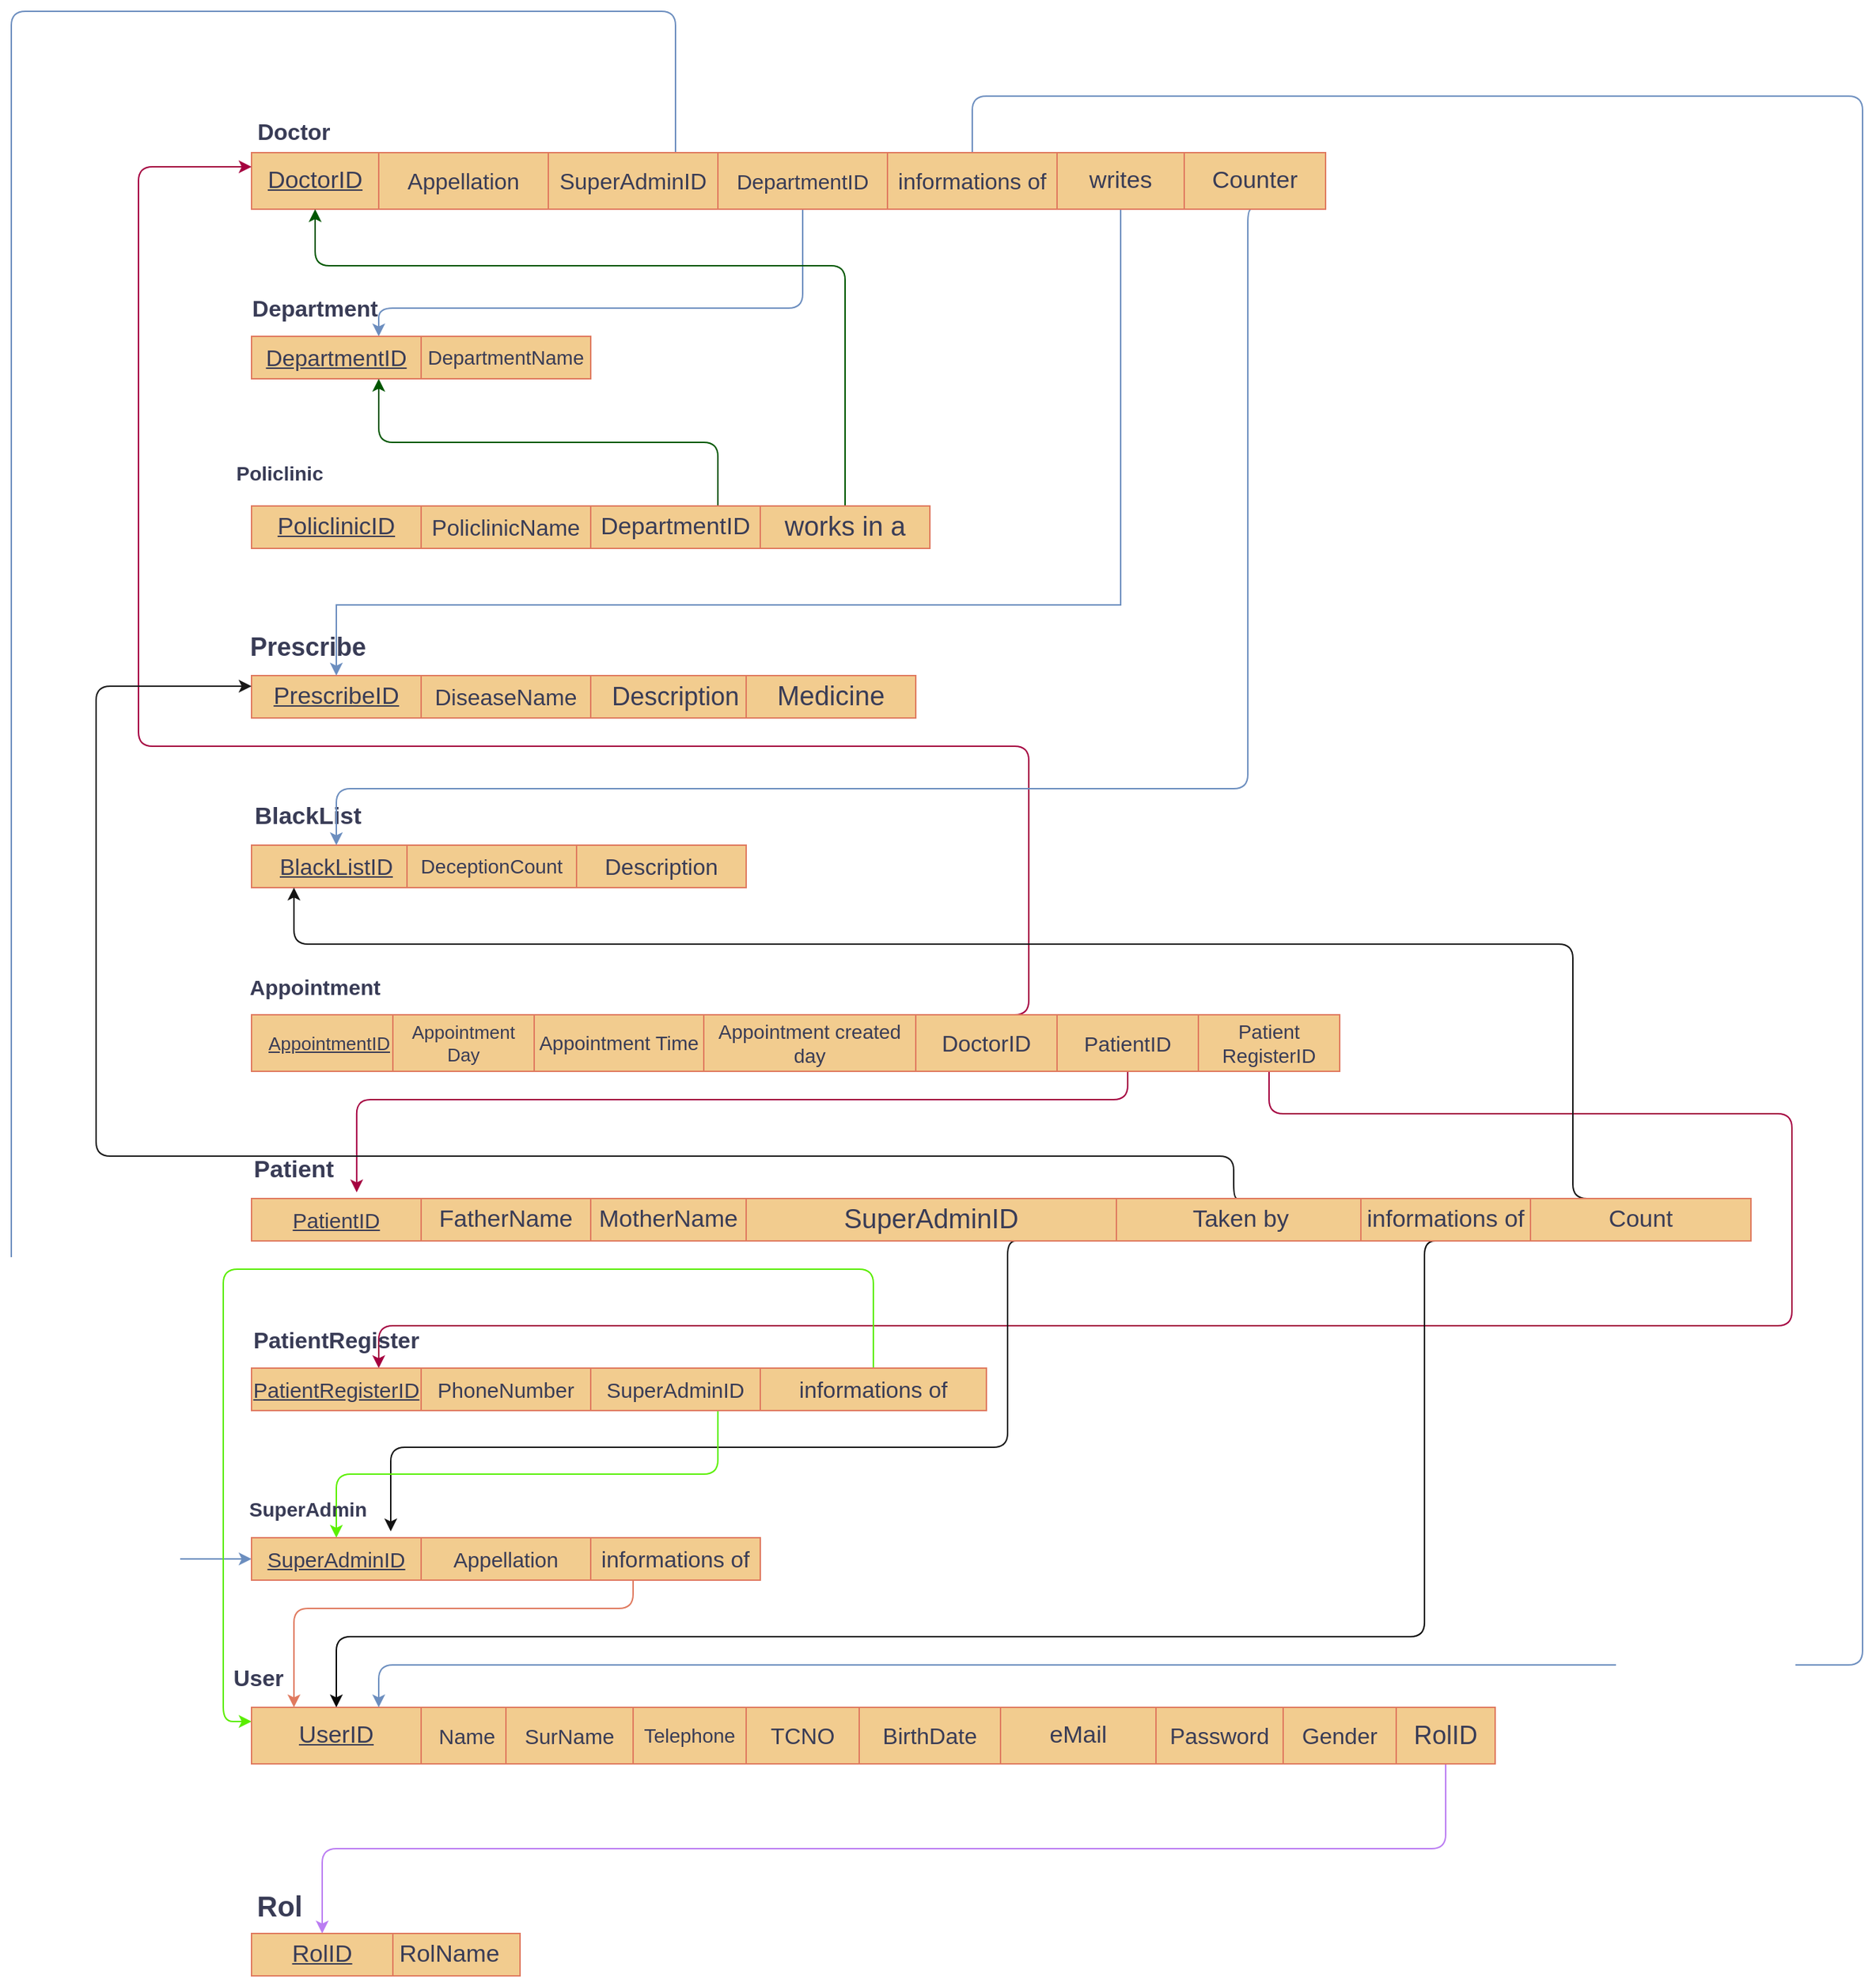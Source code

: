 <mxfile version="14.6.11" type="device"><diagram id="-5_q4FQ5gd9ei5ztPU-d" name="Page-1"><mxGraphModel dx="1480" dy="1752" grid="0" gridSize="10" guides="1" tooltips="1" connect="1" arrows="1" fold="1" page="1" pageScale="1" pageWidth="827" pageHeight="1169" background="#FFFFFF" math="0" shadow="0"><root><mxCell id="0"/><mxCell id="1" parent="0"/><mxCell id="5EdQJJVvmE-jInzv_xbS-1" value="&lt;font style=&quot;font-size: 17px;&quot;&gt;DoctorID&lt;/font&gt;" style="rounded=0;whiteSpace=wrap;html=1;strokeWidth=1;gradientDirection=east;fontSize=17;fontStyle=4;fillColor=#F2CC8F;strokeColor=#E07A5F;fontColor=#393C56;" parent="1" vertex="1"><mxGeometry x="120" y="80" width="90" height="40" as="geometry"/></mxCell><mxCell id="5EdQJJVvmE-jInzv_xbS-209" style="edgeStyle=orthogonalEdgeStyle;rounded=1;sketch=0;orthogonalLoop=1;jettySize=auto;html=1;exitX=0.5;exitY=1;exitDx=0;exitDy=0;entryX=0.75;entryY=0;entryDx=0;entryDy=0;fontSize=16;fontColor=#393C56;strokeColor=#6c8ebf;fillColor=#dae8fc;labelBackgroundColor=#F4F1DE;" parent="1" source="5EdQJJVvmE-jInzv_xbS-4" target="5EdQJJVvmE-jInzv_xbS-13" edge="1"><mxGeometry relative="1" as="geometry"><Array as="points"><mxPoint x="510" y="190"/><mxPoint x="210" y="190"/></Array></mxGeometry></mxCell><mxCell id="5EdQJJVvmE-jInzv_xbS-4" value="DepartmentID" style="rounded=0;whiteSpace=wrap;html=1;strokeWidth=1;fontSize=15;fillColor=#F2CC8F;strokeColor=#E07A5F;fontColor=#393C56;" parent="1" vertex="1"><mxGeometry x="450" y="80" width="120" height="40" as="geometry"/></mxCell><mxCell id="5EdQJJVvmE-jInzv_xbS-212" style="edgeStyle=orthogonalEdgeStyle;rounded=1;sketch=0;orthogonalLoop=1;jettySize=auto;html=1;exitX=0.75;exitY=0;exitDx=0;exitDy=0;entryX=0;entryY=0.5;entryDx=0;entryDy=0;fontSize=16;fontColor=#393C56;strokeColor=#6c8ebf;fillColor=#dae8fc;labelBackgroundColor=#F4F1DE;" parent="1" source="5EdQJJVvmE-jInzv_xbS-5" target="5EdQJJVvmE-jInzv_xbS-83" edge="1"><mxGeometry relative="1" as="geometry"><Array as="points"><mxPoint x="420" y="-20"/><mxPoint x="-50" y="-20"/><mxPoint x="-50" y="1075"/></Array></mxGeometry></mxCell><mxCell id="5EdQJJVvmE-jInzv_xbS-5" value="SuperAdminID" style="rounded=0;whiteSpace=wrap;html=1;strokeWidth=1;fontSize=16;fillColor=#F2CC8F;strokeColor=#E07A5F;fontColor=#393C56;" parent="1" vertex="1"><mxGeometry x="330" y="80" width="120" height="40" as="geometry"/></mxCell><mxCell id="5EdQJJVvmE-jInzv_xbS-12" value="Appellation" style="rounded=0;whiteSpace=wrap;html=1;strokeWidth=1;fontSize=16;fillColor=#F2CC8F;strokeColor=#E07A5F;fontColor=#393C56;" parent="1" vertex="1"><mxGeometry x="210" y="80" width="120" height="40" as="geometry"/></mxCell><mxCell id="5EdQJJVvmE-jInzv_xbS-13" value="DepartmentID" style="rounded=0;whiteSpace=wrap;html=1;strokeWidth=1;fontSize=16;fontStyle=4;fillColor=#F2CC8F;strokeColor=#E07A5F;fontColor=#393C56;" parent="1" vertex="1"><mxGeometry x="120" y="210" width="120" height="30" as="geometry"/></mxCell><mxCell id="5EdQJJVvmE-jInzv_xbS-14" value="DepartmentName" style="rounded=0;whiteSpace=wrap;html=1;strokeWidth=1;fontSize=14;fillColor=#F2CC8F;strokeColor=#E07A5F;fontColor=#393C56;" parent="1" vertex="1"><mxGeometry x="240" y="210" width="120" height="30" as="geometry"/></mxCell><mxCell id="5EdQJJVvmE-jInzv_xbS-15" value="&lt;b&gt;Department&lt;/b&gt;" style="text;html=1;strokeColor=none;fillColor=none;align=center;verticalAlign=middle;whiteSpace=wrap;rounded=0;fontSize=16;fontColor=#393C56;" parent="1" vertex="1"><mxGeometry x="145" y="180" width="40" height="20" as="geometry"/></mxCell><mxCell id="5EdQJJVvmE-jInzv_xbS-17" value="PoliclinicID" style="rounded=0;whiteSpace=wrap;html=1;strokeWidth=1;fontSize=17;fontStyle=4;fillColor=#F2CC8F;strokeColor=#E07A5F;fontColor=#393C56;" parent="1" vertex="1"><mxGeometry x="120" y="330" width="120" height="30" as="geometry"/></mxCell><mxCell id="5EdQJJVvmE-jInzv_xbS-19" value="PoliclinicName" style="rounded=0;whiteSpace=wrap;html=1;strokeWidth=1;fontSize=16;fillColor=#F2CC8F;strokeColor=#E07A5F;fontColor=#393C56;" parent="1" vertex="1"><mxGeometry x="240" y="330" width="120" height="30" as="geometry"/></mxCell><mxCell id="5EdQJJVvmE-jInzv_xbS-28" style="edgeStyle=orthogonalEdgeStyle;rounded=1;sketch=0;orthogonalLoop=1;jettySize=auto;html=1;exitX=0.75;exitY=0;exitDx=0;exitDy=0;entryX=0.75;entryY=1;entryDx=0;entryDy=0;fillColor=#008a00;strokeColor=#005700;fontColor=#393C56;labelBackgroundColor=#F4F1DE;" parent="1" source="5EdQJJVvmE-jInzv_xbS-20" target="5EdQJJVvmE-jInzv_xbS-13" edge="1"><mxGeometry relative="1" as="geometry"/></mxCell><mxCell id="5EdQJJVvmE-jInzv_xbS-20" value="DepartmentID" style="rounded=0;whiteSpace=wrap;html=1;strokeWidth=1;fontSize=17;fillColor=#F2CC8F;strokeColor=#E07A5F;fontColor=#393C56;" parent="1" vertex="1"><mxGeometry x="360" y="330" width="120" height="30" as="geometry"/></mxCell><mxCell id="5EdQJJVvmE-jInzv_xbS-124" style="edgeStyle=orthogonalEdgeStyle;rounded=1;sketch=0;orthogonalLoop=1;jettySize=auto;html=1;exitX=0.5;exitY=0;exitDx=0;exitDy=0;entryX=0.5;entryY=1;entryDx=0;entryDy=0;fontSize=16;fontColor=#393C56;strokeColor=#005700;fillColor=#008a00;labelBackgroundColor=#F4F1DE;" parent="1" source="5EdQJJVvmE-jInzv_xbS-39" target="5EdQJJVvmE-jInzv_xbS-1" edge="1"><mxGeometry relative="1" as="geometry"><Array as="points"><mxPoint x="540" y="160"/><mxPoint x="165" y="160"/></Array></mxGeometry></mxCell><mxCell id="5EdQJJVvmE-jInzv_xbS-39" value="works in a" style="rounded=0;whiteSpace=wrap;html=1;strokeWidth=1;fillColor=#F2CC8F;strokeColor=#E07A5F;fontColor=#393C56;fontSize=19;" parent="1" vertex="1"><mxGeometry x="480" y="330" width="120" height="30" as="geometry"/></mxCell><mxCell id="5EdQJJVvmE-jInzv_xbS-42" value="PrescribeID" style="rounded=0;whiteSpace=wrap;html=1;strokeWidth=1;fillColor=#F2CC8F;strokeColor=#E07A5F;fontColor=#393C56;fontSize=17;fontStyle=4" parent="1" vertex="1"><mxGeometry x="120" y="450" width="120" height="30" as="geometry"/></mxCell><mxCell id="5EdQJJVvmE-jInzv_xbS-43" value="DiseaseName" style="rounded=0;whiteSpace=wrap;html=1;strokeWidth=1;fillColor=#F2CC8F;strokeColor=#E07A5F;fontColor=#393C56;fontSize=16;" parent="1" vertex="1"><mxGeometry x="240" y="450" width="120" height="30" as="geometry"/></mxCell><mxCell id="5EdQJJVvmE-jInzv_xbS-44" value="Description" style="rounded=0;whiteSpace=wrap;html=1;strokeWidth=1;fillColor=#F2CC8F;strokeColor=#E07A5F;fontColor=#393C56;fontSize=18;" parent="1" vertex="1"><mxGeometry x="360" y="450" width="120" height="30" as="geometry"/></mxCell><mxCell id="5EdQJJVvmE-jInzv_xbS-45" value="Medicine" style="rounded=0;whiteSpace=wrap;html=1;strokeWidth=1;fillColor=#F2CC8F;strokeColor=#E07A5F;fontColor=#393C56;fontSize=19;" parent="1" vertex="1"><mxGeometry x="470" y="450" width="120" height="30" as="geometry"/></mxCell><mxCell id="5EdQJJVvmE-jInzv_xbS-47" value="&lt;b&gt;&lt;font style=&quot;font-size: 18px&quot;&gt;Prescribe&lt;/font&gt;&lt;/b&gt;" style="text;html=1;strokeColor=none;fillColor=none;align=center;verticalAlign=middle;whiteSpace=wrap;rounded=0;sketch=0;fontSize=19;fontColor=#393C56;" parent="1" vertex="1"><mxGeometry x="140" y="420" width="40" height="20" as="geometry"/></mxCell><mxCell id="5EdQJJVvmE-jInzv_xbS-48" value="BlackListID" style="rounded=0;whiteSpace=wrap;html=1;strokeWidth=1;fontStyle=4;fontSize=16;fillColor=#F2CC8F;strokeColor=#E07A5F;fontColor=#393C56;" parent="1" vertex="1"><mxGeometry x="120" y="570" width="120" height="30" as="geometry"/></mxCell><mxCell id="5EdQJJVvmE-jInzv_xbS-49" value="DeceptionCount" style="rounded=0;whiteSpace=wrap;html=1;strokeWidth=1;fontSize=14;fillColor=#F2CC8F;strokeColor=#E07A5F;fontColor=#393C56;" parent="1" vertex="1"><mxGeometry x="230" y="570" width="120" height="30" as="geometry"/></mxCell><mxCell id="5EdQJJVvmE-jInzv_xbS-50" value="Description" style="rounded=0;whiteSpace=wrap;html=1;strokeWidth=1;fontSize=16;fillColor=#F2CC8F;strokeColor=#E07A5F;fontColor=#393C56;" parent="1" vertex="1"><mxGeometry x="350" y="570" width="120" height="30" as="geometry"/></mxCell><mxCell id="5EdQJJVvmE-jInzv_xbS-53" value="BlackList" style="text;html=1;strokeColor=none;fillColor=none;align=center;verticalAlign=middle;whiteSpace=wrap;rounded=0;sketch=0;fontSize=17;fontColor=#393C56;fontStyle=1" parent="1" vertex="1"><mxGeometry x="140" y="540" width="40" height="20" as="geometry"/></mxCell><mxCell id="5EdQJJVvmE-jInzv_xbS-54" value="AppointmentID" style="rounded=0;whiteSpace=wrap;html=1;strokeWidth=1;fontSize=13;fontStyle=4;fillColor=#F2CC8F;strokeColor=#E07A5F;fontColor=#393C56;" parent="1" vertex="1"><mxGeometry x="120" y="690" width="110" height="40" as="geometry"/></mxCell><mxCell id="5EdQJJVvmE-jInzv_xbS-55" value="Appointment Day" style="rounded=0;whiteSpace=wrap;html=1;strokeWidth=1;fontSize=13;fillColor=#F2CC8F;strokeColor=#E07A5F;fontColor=#393C56;" parent="1" vertex="1"><mxGeometry x="220" y="690" width="100" height="40" as="geometry"/></mxCell><mxCell id="5EdQJJVvmE-jInzv_xbS-56" value="Appointment Time" style="rounded=0;whiteSpace=wrap;html=1;strokeWidth=1;fontSize=14;fillColor=#F2CC8F;strokeColor=#E07A5F;fontColor=#393C56;" parent="1" vertex="1"><mxGeometry x="320" y="690" width="120" height="40" as="geometry"/></mxCell><mxCell id="5EdQJJVvmE-jInzv_xbS-57" value="Appointment created day" style="rounded=0;whiteSpace=wrap;html=1;strokeWidth=1;fontSize=14;fillColor=#F2CC8F;strokeColor=#E07A5F;fontColor=#393C56;" parent="1" vertex="1"><mxGeometry x="440" y="690" width="150" height="40" as="geometry"/></mxCell><mxCell id="5EdQJJVvmE-jInzv_xbS-138" style="edgeStyle=orthogonalEdgeStyle;rounded=1;sketch=0;orthogonalLoop=1;jettySize=auto;html=1;exitX=0.5;exitY=0;exitDx=0;exitDy=0;entryX=0;entryY=0.25;entryDx=0;entryDy=0;fontSize=16;fontColor=#393C56;strokeColor=#A50040;fillColor=#d80073;labelBackgroundColor=#F4F1DE;" parent="1" source="5EdQJJVvmE-jInzv_xbS-58" target="5EdQJJVvmE-jInzv_xbS-1" edge="1"><mxGeometry relative="1" as="geometry"><Array as="points"><mxPoint x="670" y="690"/><mxPoint x="670" y="500"/><mxPoint x="40" y="500"/><mxPoint x="40" y="90"/></Array></mxGeometry></mxCell><mxCell id="5EdQJJVvmE-jInzv_xbS-58" value="DoctorID" style="rounded=0;whiteSpace=wrap;html=1;strokeWidth=1;fontSize=16;fillColor=#F2CC8F;strokeColor=#E07A5F;fontColor=#393C56;" parent="1" vertex="1"><mxGeometry x="590" y="690" width="100" height="40" as="geometry"/></mxCell><mxCell id="5EdQJJVvmE-jInzv_xbS-131" style="edgeStyle=orthogonalEdgeStyle;rounded=1;sketch=0;orthogonalLoop=1;jettySize=auto;html=1;exitX=0.5;exitY=1;exitDx=0;exitDy=0;entryX=0.62;entryY=-0.147;entryDx=0;entryDy=0;entryPerimeter=0;fontSize=16;fontColor=#393C56;strokeColor=#A50040;fillColor=#d80073;labelBackgroundColor=#F4F1DE;" parent="1" source="5EdQJJVvmE-jInzv_xbS-62" target="5EdQJJVvmE-jInzv_xbS-67" edge="1"><mxGeometry relative="1" as="geometry"><Array as="points"><mxPoint x="740" y="750"/><mxPoint x="194" y="750"/></Array></mxGeometry></mxCell><mxCell id="5EdQJJVvmE-jInzv_xbS-62" value="PatientID" style="rounded=0;whiteSpace=wrap;html=1;strokeWidth=1;fontSize=15;fillColor=#F2CC8F;strokeColor=#E07A5F;fontColor=#393C56;" parent="1" vertex="1"><mxGeometry x="690" y="690" width="100" height="40" as="geometry"/></mxCell><mxCell id="5EdQJJVvmE-jInzv_xbS-64" value="&lt;font style=&quot;font-size: 15px&quot;&gt;&lt;b&gt;Appointment&lt;/b&gt;&lt;/font&gt;" style="text;html=1;strokeColor=none;fillColor=none;align=center;verticalAlign=middle;whiteSpace=wrap;rounded=0;sketch=0;fontColor=#393C56;" parent="1" vertex="1"><mxGeometry x="160" y="660" width="10" height="20" as="geometry"/></mxCell><mxCell id="5EdQJJVvmE-jInzv_xbS-139" style="edgeStyle=orthogonalEdgeStyle;rounded=1;sketch=0;orthogonalLoop=1;jettySize=auto;html=1;exitX=0.5;exitY=1;exitDx=0;exitDy=0;entryX=0.75;entryY=0;entryDx=0;entryDy=0;fontSize=16;fontColor=#393C56;strokeColor=#A50040;fillColor=#d80073;labelBackgroundColor=#F4F1DE;" parent="1" source="5EdQJJVvmE-jInzv_xbS-66" target="5EdQJJVvmE-jInzv_xbS-77" edge="1"><mxGeometry relative="1" as="geometry"><Array as="points"><mxPoint x="840" y="760"/><mxPoint x="1210" y="760"/><mxPoint x="1210" y="910"/><mxPoint x="210" y="910"/></Array></mxGeometry></mxCell><mxCell id="5EdQJJVvmE-jInzv_xbS-66" value="Patient RegisterID" style="rounded=0;whiteSpace=wrap;html=1;strokeWidth=1;fontSize=14;fillColor=#F2CC8F;strokeColor=#E07A5F;fontColor=#393C56;" parent="1" vertex="1"><mxGeometry x="790" y="690" width="100" height="40" as="geometry"/></mxCell><mxCell id="5EdQJJVvmE-jInzv_xbS-67" value="PatientID" style="rounded=0;whiteSpace=wrap;html=1;strokeWidth=1;fontSize=15;fontStyle=4;fillColor=#F2CC8F;strokeColor=#E07A5F;fontColor=#393C56;" parent="1" vertex="1"><mxGeometry x="120" y="820" width="120" height="30" as="geometry"/></mxCell><mxCell id="5EdQJJVvmE-jInzv_xbS-70" value="FatherName" style="rounded=0;whiteSpace=wrap;html=1;strokeWidth=1;fontSize=17;fillColor=#F2CC8F;strokeColor=#E07A5F;fontColor=#393C56;" parent="1" vertex="1"><mxGeometry x="240" y="820" width="120" height="30" as="geometry"/></mxCell><mxCell id="5EdQJJVvmE-jInzv_xbS-71" value="MotherName" style="rounded=0;whiteSpace=wrap;html=1;strokeWidth=1;fontSize=17;fillColor=#F2CC8F;strokeColor=#E07A5F;fontColor=#393C56;" parent="1" vertex="1"><mxGeometry x="360" y="820" width="110" height="30" as="geometry"/></mxCell><mxCell id="jOA2LitWoKKCFjtGJFug-13" style="edgeStyle=orthogonalEdgeStyle;curved=0;rounded=1;sketch=0;orthogonalLoop=1;jettySize=auto;html=1;exitX=0.75;exitY=1;exitDx=0;exitDy=0;fontColor=#393C56;strokeColor=#141414;fillColor=#F2CC8F;" edge="1" parent="1" source="5EdQJJVvmE-jInzv_xbS-73"><mxGeometry relative="1" as="geometry"><mxPoint x="218.5" y="1055.5" as="targetPoint"/><Array as="points"><mxPoint x="655" y="850"/><mxPoint x="655" y="996"/><mxPoint x="219" y="996"/></Array></mxGeometry></mxCell><mxCell id="5EdQJJVvmE-jInzv_xbS-73" value="SuperAdminID" style="rounded=0;whiteSpace=wrap;html=1;strokeWidth=1;fontSize=19;fillColor=#F2CC8F;strokeColor=#E07A5F;fontColor=#393C56;" parent="1" vertex="1"><mxGeometry x="470" y="820" width="262" height="30" as="geometry"/></mxCell><mxCell id="5EdQJJVvmE-jInzv_xbS-76" value="Patient" style="text;html=1;strokeColor=none;fillColor=none;align=center;verticalAlign=middle;whiteSpace=wrap;rounded=0;sketch=0;fontSize=17;fontColor=#393C56;fontStyle=1" parent="1" vertex="1"><mxGeometry x="130" y="790" width="40" height="20" as="geometry"/></mxCell><mxCell id="5EdQJJVvmE-jInzv_xbS-77" value="PatientRegisterID" style="rounded=0;whiteSpace=wrap;html=1;strokeWidth=1;fontSize=15;fillColor=#F2CC8F;strokeColor=#E07A5F;fontColor=#393C56;fontStyle=4" parent="1" vertex="1"><mxGeometry x="120" y="940" width="120" height="30" as="geometry"/></mxCell><mxCell id="5EdQJJVvmE-jInzv_xbS-78" value="PhoneNumber" style="rounded=0;whiteSpace=wrap;html=1;strokeWidth=1;fontSize=15;fillColor=#F2CC8F;strokeColor=#E07A5F;fontColor=#393C56;" parent="1" vertex="1"><mxGeometry x="240" y="940" width="120" height="30" as="geometry"/></mxCell><mxCell id="5EdQJJVvmE-jInzv_xbS-110" style="edgeStyle=orthogonalEdgeStyle;rounded=1;sketch=0;orthogonalLoop=1;jettySize=auto;html=1;exitX=0.75;exitY=1;exitDx=0;exitDy=0;fontSize=9;fontColor=#393C56;fillColor=#60a917;labelBackgroundColor=#F4F1DE;strokeColor=#5BF000;" parent="1" source="5EdQJJVvmE-jInzv_xbS-79" target="5EdQJJVvmE-jInzv_xbS-83" edge="1"><mxGeometry relative="1" as="geometry"/></mxCell><mxCell id="5EdQJJVvmE-jInzv_xbS-79" value="SuperAdminID" style="rounded=0;whiteSpace=wrap;html=1;strokeWidth=1;fontSize=15;fillColor=#F2CC8F;strokeColor=#E07A5F;fontColor=#393C56;" parent="1" vertex="1"><mxGeometry x="360" y="940" width="120" height="30" as="geometry"/></mxCell><mxCell id="5EdQJJVvmE-jInzv_xbS-197" style="edgeStyle=orthogonalEdgeStyle;rounded=1;sketch=0;orthogonalLoop=1;jettySize=auto;html=1;exitX=0.5;exitY=0;exitDx=0;exitDy=0;entryX=0;entryY=0.25;entryDx=0;entryDy=0;fontSize=17;fontColor=#393C56;fillColor=#60a917;labelBackgroundColor=#F4F1DE;strokeColor=#5AED00;" parent="1" source="5EdQJJVvmE-jInzv_xbS-80" target="5EdQJJVvmE-jInzv_xbS-89" edge="1"><mxGeometry relative="1" as="geometry"><Array as="points"><mxPoint x="560" y="940"/><mxPoint x="560" y="870"/><mxPoint x="100" y="870"/><mxPoint x="100" y="1190"/></Array></mxGeometry></mxCell><mxCell id="5EdQJJVvmE-jInzv_xbS-80" value="informations of" style="rounded=0;whiteSpace=wrap;html=1;strokeWidth=1;fontSize=16;fillColor=#F2CC8F;strokeColor=#E07A5F;fontColor=#393C56;" parent="1" vertex="1"><mxGeometry x="480" y="940" width="160" height="30" as="geometry"/></mxCell><mxCell id="5EdQJJVvmE-jInzv_xbS-81" value="PatientRegister" style="text;html=1;strokeColor=none;fillColor=none;align=center;verticalAlign=middle;whiteSpace=wrap;rounded=0;sketch=0;fontSize=16;fontColor=#393C56;fontStyle=1" parent="1" vertex="1"><mxGeometry x="160" y="910" width="40" height="20" as="geometry"/></mxCell><mxCell id="5EdQJJVvmE-jInzv_xbS-83" value="SuperAdminID" style="rounded=0;whiteSpace=wrap;html=1;strokeWidth=1;fontSize=15;fillColor=#F2CC8F;strokeColor=#E07A5F;fontColor=#393C56;fontStyle=4" parent="1" vertex="1"><mxGeometry x="120" y="1060" width="120" height="30" as="geometry"/></mxCell><mxCell id="5EdQJJVvmE-jInzv_xbS-84" value="Appellation" style="rounded=0;whiteSpace=wrap;html=1;strokeWidth=1;fontSize=15;fillColor=#F2CC8F;strokeColor=#E07A5F;fontColor=#393C56;" parent="1" vertex="1"><mxGeometry x="240" y="1060" width="120" height="30" as="geometry"/></mxCell><mxCell id="5EdQJJVvmE-jInzv_xbS-86" value="SuperAdmin" style="text;html=1;strokeColor=none;fillColor=none;align=center;verticalAlign=middle;whiteSpace=wrap;rounded=0;sketch=0;fontColor=#393C56;fontSize=14;fontStyle=1" parent="1" vertex="1"><mxGeometry x="140" y="1030" width="40" height="20" as="geometry"/></mxCell><mxCell id="5EdQJJVvmE-jInzv_xbS-87" value="Name" style="rounded=0;whiteSpace=wrap;html=1;strokeWidth=1;fontSize=15;fillColor=#F2CC8F;strokeColor=#E07A5F;fontColor=#393C56;" parent="1" vertex="1"><mxGeometry x="240" y="1180" width="65" height="40" as="geometry"/></mxCell><mxCell id="5EdQJJVvmE-jInzv_xbS-90" value="Telephone" style="rounded=0;whiteSpace=wrap;html=1;strokeWidth=1;fontSize=14;fillColor=#F2CC8F;strokeColor=#E07A5F;fontColor=#393C56;" parent="1" vertex="1"><mxGeometry x="390" y="1180" width="80" height="40" as="geometry"/></mxCell><mxCell id="5EdQJJVvmE-jInzv_xbS-91" value="TCNO" style="rounded=0;whiteSpace=wrap;html=1;strokeWidth=1;fontSize=16;fillColor=#F2CC8F;strokeColor=#E07A5F;fontColor=#393C56;" parent="1" vertex="1"><mxGeometry x="470" y="1180" width="80" height="40" as="geometry"/></mxCell><mxCell id="5EdQJJVvmE-jInzv_xbS-92" value="BirthDate" style="rounded=0;whiteSpace=wrap;html=1;strokeWidth=1;fontSize=16;fillColor=#F2CC8F;strokeColor=#E07A5F;fontColor=#393C56;" parent="1" vertex="1"><mxGeometry x="550" y="1180" width="100" height="40" as="geometry"/></mxCell><mxCell id="5EdQJJVvmE-jInzv_xbS-93" value="eMail" style="rounded=0;whiteSpace=wrap;html=1;strokeWidth=1;fontSize=17;fillColor=#F2CC8F;strokeColor=#E07A5F;fontColor=#393C56;" parent="1" vertex="1"><mxGeometry x="650" y="1180" width="110" height="40" as="geometry"/></mxCell><mxCell id="5EdQJJVvmE-jInzv_xbS-94" value="Password" style="rounded=0;whiteSpace=wrap;html=1;strokeWidth=1;fontSize=16;fillColor=#F2CC8F;strokeColor=#E07A5F;fontColor=#393C56;" parent="1" vertex="1"><mxGeometry x="760" y="1180" width="90" height="40" as="geometry"/></mxCell><mxCell id="5EdQJJVvmE-jInzv_xbS-95" value="Gender" style="rounded=0;whiteSpace=wrap;html=1;strokeWidth=1;fontSize=16;fillColor=#F2CC8F;strokeColor=#E07A5F;fontColor=#393C56;" parent="1" vertex="1"><mxGeometry x="850" y="1180" width="80" height="40" as="geometry"/></mxCell><mxCell id="5EdQJJVvmE-jInzv_xbS-178" style="edgeStyle=orthogonalEdgeStyle;rounded=1;sketch=0;orthogonalLoop=1;jettySize=auto;html=1;exitX=0.5;exitY=1;exitDx=0;exitDy=0;entryX=0.5;entryY=0;entryDx=0;entryDy=0;fontSize=19;fontColor=#393C56;fillColor=#76608a;labelBackgroundColor=#F4F1DE;strokeColor=#BB7DF2;" parent="1" source="5EdQJJVvmE-jInzv_xbS-96" target="5EdQJJVvmE-jInzv_xbS-158" edge="1"><mxGeometry relative="1" as="geometry"/></mxCell><mxCell id="5EdQJJVvmE-jInzv_xbS-96" value="RolID" style="rounded=0;whiteSpace=wrap;html=1;strokeWidth=1;fontSize=18;fillColor=#F2CC8F;strokeColor=#E07A5F;fontColor=#393C56;" parent="1" vertex="1"><mxGeometry x="930" y="1180" width="70" height="40" as="geometry"/></mxCell><mxCell id="5EdQJJVvmE-jInzv_xbS-100" value="RolName" style="rounded=0;whiteSpace=wrap;html=1;strokeWidth=1;fontSize=17;fillColor=#F2CC8F;strokeColor=#E07A5F;fontColor=#393C56;" parent="1" vertex="1"><mxGeometry x="210" y="1340" width="100" height="30" as="geometry"/></mxCell><mxCell id="5EdQJJVvmE-jInzv_xbS-89" value="UserID" style="rounded=0;whiteSpace=wrap;html=1;strokeWidth=1;fontSize=17;fillColor=#F2CC8F;strokeColor=#E07A5F;fontColor=#393C56;fontStyle=4" parent="1" vertex="1"><mxGeometry x="120" y="1180" width="120" height="40" as="geometry"/></mxCell><mxCell id="5EdQJJVvmE-jInzv_xbS-202" style="edgeStyle=orthogonalEdgeStyle;rounded=1;sketch=0;orthogonalLoop=1;jettySize=auto;html=1;exitX=0.25;exitY=1;exitDx=0;exitDy=0;entryX=0.25;entryY=0;entryDx=0;entryDy=0;fontSize=16;fontColor=#393C56;strokeColor=#E07A5F;fillColor=#F2CC8F;labelBackgroundColor=#F4F1DE;" parent="1" source="5EdQJJVvmE-jInzv_xbS-85" target="5EdQJJVvmE-jInzv_xbS-89" edge="1"><mxGeometry relative="1" as="geometry"><Array as="points"><mxPoint x="390" y="1110"/><mxPoint x="150" y="1110"/></Array></mxGeometry></mxCell><mxCell id="5EdQJJVvmE-jInzv_xbS-85" value="informations of" style="rounded=0;whiteSpace=wrap;html=1;strokeWidth=1;fontSize=16;fillColor=#F2CC8F;strokeColor=#E07A5F;fontColor=#393C56;" parent="1" vertex="1"><mxGeometry x="360" y="1060" width="120" height="30" as="geometry"/></mxCell><mxCell id="5EdQJJVvmE-jInzv_xbS-153" style="edgeStyle=orthogonalEdgeStyle;rounded=1;sketch=0;orthogonalLoop=1;jettySize=auto;html=1;exitX=0.5;exitY=0;exitDx=0;exitDy=0;entryX=0;entryY=0.25;entryDx=0;entryDy=0;fontSize=16;fontColor=#393C56;fillColor=#f5f5f5;labelBackgroundColor=#F4F1DE;gradientColor=#b3b3b3;strokeColor=#191919;" parent="1" source="5EdQJJVvmE-jInzv_xbS-143" target="5EdQJJVvmE-jInzv_xbS-42" edge="1"><mxGeometry relative="1" as="geometry"><Array as="points"><mxPoint x="815" y="820"/><mxPoint x="815" y="790"/><mxPoint x="10" y="790"/><mxPoint x="10" y="457"/></Array></mxGeometry></mxCell><mxCell id="5EdQJJVvmE-jInzv_xbS-143" value="Taken by" style="rounded=0;whiteSpace=wrap;html=1;strokeWidth=1;fillColor=#F2CC8F;strokeColor=#E07A5F;fontColor=#393C56;fontSize=17;" parent="1" vertex="1"><mxGeometry x="732" y="820" width="176" height="30" as="geometry"/></mxCell><mxCell id="5EdQJJVvmE-jInzv_xbS-203" style="edgeStyle=orthogonalEdgeStyle;rounded=1;sketch=0;orthogonalLoop=1;jettySize=auto;html=1;exitX=0.5;exitY=1;exitDx=0;exitDy=0;entryX=0.5;entryY=0;entryDx=0;entryDy=0;fontSize=16;fontColor=#393C56;fillColor=#f5f5f5;labelBackgroundColor=#F4F1DE;gradientColor=#b3b3b3;strokeColor=#080808;" parent="1" source="5EdQJJVvmE-jInzv_xbS-154" target="5EdQJJVvmE-jInzv_xbS-89" edge="1"><mxGeometry relative="1" as="geometry"><Array as="points"><mxPoint x="950" y="1130"/><mxPoint x="180" y="1130"/></Array></mxGeometry></mxCell><mxCell id="5EdQJJVvmE-jInzv_xbS-154" value="informations of" style="rounded=0;whiteSpace=wrap;html=1;strokeWidth=1;fillColor=#F2CC8F;strokeColor=#E07A5F;fontColor=#393C56;fontSize=17;" parent="1" vertex="1"><mxGeometry x="905" y="820" width="120" height="30" as="geometry"/></mxCell><mxCell id="5EdQJJVvmE-jInzv_xbS-158" value="RolID" style="rounded=0;whiteSpace=wrap;html=1;strokeWidth=1;fontSize=17;fillColor=#F2CC8F;strokeColor=#E07A5F;fontColor=#393C56;fontStyle=4" parent="1" vertex="1"><mxGeometry x="120" y="1340" width="100" height="30" as="geometry"/></mxCell><mxCell id="5EdQJJVvmE-jInzv_xbS-160" value="Rol" style="text;html=1;strokeColor=none;fillColor=none;align=center;verticalAlign=middle;whiteSpace=wrap;rounded=0;sketch=0;fontSize=20;fontColor=#393C56;fontStyle=1" parent="1" vertex="1"><mxGeometry x="120" y="1310" width="40" height="20" as="geometry"/></mxCell><mxCell id="5EdQJJVvmE-jInzv_xbS-171" value="SurName" style="rounded=0;whiteSpace=wrap;html=1;strokeWidth=1;fontSize=15;fillColor=#F2CC8F;strokeColor=#E07A5F;fontColor=#393C56;" parent="1" vertex="1"><mxGeometry x="300" y="1180" width="90" height="40" as="geometry"/></mxCell><mxCell id="5EdQJJVvmE-jInzv_xbS-208" style="edgeStyle=orthogonalEdgeStyle;rounded=1;sketch=0;orthogonalLoop=1;jettySize=auto;html=1;entryX=0.75;entryY=0;entryDx=0;entryDy=0;fontSize=16;fontColor=#393C56;strokeColor=#6c8ebf;fillColor=#dae8fc;exitX=0.5;exitY=0;exitDx=0;exitDy=0;labelBackgroundColor=#F4F1DE;" parent="1" source="5EdQJJVvmE-jInzv_xbS-199" target="5EdQJJVvmE-jInzv_xbS-89" edge="1"><mxGeometry relative="1" as="geometry"><Array as="points"><mxPoint x="630" y="40"/><mxPoint x="1260" y="40"/><mxPoint x="1260" y="1150"/><mxPoint x="210" y="1150"/></Array><mxPoint x="630" y="70" as="sourcePoint"/></mxGeometry></mxCell><mxCell id="5EdQJJVvmE-jInzv_xbS-199" value="informations of" style="rounded=0;whiteSpace=wrap;html=1;strokeWidth=1;fillColor=#F2CC8F;strokeColor=#E07A5F;fontColor=#393C56;fontSize=16;" parent="1" vertex="1"><mxGeometry x="570" y="80" width="120" height="40" as="geometry"/></mxCell><mxCell id="5EdQJJVvmE-jInzv_xbS-213" value="User" style="text;html=1;strokeColor=none;fillColor=none;align=center;verticalAlign=middle;whiteSpace=wrap;rounded=0;sketch=0;fontSize=16;fontColor=#393C56;fontStyle=1" parent="1" vertex="1"><mxGeometry x="105" y="1149" width="40" height="20" as="geometry"/></mxCell><mxCell id="jOA2LitWoKKCFjtGJFug-3" value="&lt;b&gt;Doctor&lt;/b&gt;" style="text;html=1;strokeColor=none;fillColor=none;align=center;verticalAlign=middle;whiteSpace=wrap;rounded=0;fontSize=16;fontColor=#393C56;" vertex="1" parent="1"><mxGeometry x="130" y="50" width="40" height="30" as="geometry"/></mxCell><mxCell id="jOA2LitWoKKCFjtGJFug-5" style="edgeStyle=orthogonalEdgeStyle;rounded=0;orthogonalLoop=1;jettySize=auto;html=1;exitX=0.5;exitY=1;exitDx=0;exitDy=0;entryX=0.5;entryY=0;entryDx=0;entryDy=0;fontSize=16;labelBackgroundColor=#F4F1DE;strokeColor=#6c8ebf;fontColor=#393C56;fillColor=#dae8fc;" edge="1" parent="1" source="jOA2LitWoKKCFjtGJFug-4" target="5EdQJJVvmE-jInzv_xbS-42"><mxGeometry relative="1" as="geometry"><Array as="points"><mxPoint x="735" y="400"/><mxPoint x="180" y="400"/></Array></mxGeometry></mxCell><mxCell id="jOA2LitWoKKCFjtGJFug-4" value="writes" style="rounded=0;whiteSpace=wrap;html=1;strokeWidth=1;fillColor=#F2CC8F;strokeColor=#E07A5F;fontColor=#393C56;fontSize=17;" vertex="1" parent="1"><mxGeometry x="690" y="80" width="90" height="40" as="geometry"/></mxCell><mxCell id="jOA2LitWoKKCFjtGJFug-8" style="edgeStyle=orthogonalEdgeStyle;curved=0;rounded=1;sketch=0;orthogonalLoop=1;jettySize=auto;html=1;exitX=0.5;exitY=1;exitDx=0;exitDy=0;entryX=0.5;entryY=0;entryDx=0;entryDy=0;fontColor=#393C56;strokeColor=#6c8ebf;fillColor=#dae8fc;" edge="1" parent="1" source="jOA2LitWoKKCFjtGJFug-6" target="5EdQJJVvmE-jInzv_xbS-48"><mxGeometry relative="1" as="geometry"><Array as="points"><mxPoint x="825" y="530"/><mxPoint x="180" y="530"/></Array></mxGeometry></mxCell><mxCell id="jOA2LitWoKKCFjtGJFug-6" value="Counter" style="rounded=0;whiteSpace=wrap;html=1;strokeWidth=1;fontSize=17;fillColor=#F2CC8F;strokeColor=#E07A5F;fontColor=#393C56;" vertex="1" parent="1"><mxGeometry x="780" y="80" width="100" height="40" as="geometry"/></mxCell><mxCell id="jOA2LitWoKKCFjtGJFug-10" style="edgeStyle=orthogonalEdgeStyle;curved=0;rounded=1;sketch=0;orthogonalLoop=1;jettySize=auto;html=1;exitX=0.5;exitY=0;exitDx=0;exitDy=0;entryX=0.25;entryY=1;entryDx=0;entryDy=0;fontColor=#393C56;fillColor=#f5f5f5;gradientColor=#b3b3b3;strokeColor=#141414;" edge="1" parent="1" source="jOA2LitWoKKCFjtGJFug-9" target="5EdQJJVvmE-jInzv_xbS-48"><mxGeometry relative="1" as="geometry"><Array as="points"><mxPoint x="1055" y="640"/><mxPoint x="150" y="640"/></Array></mxGeometry></mxCell><mxCell id="jOA2LitWoKKCFjtGJFug-9" value="Count" style="rounded=0;whiteSpace=wrap;html=1;strokeWidth=1;fontSize=17;fillColor=#F2CC8F;strokeColor=#E07A5F;fontColor=#393C56;" vertex="1" parent="1"><mxGeometry x="1025" y="820" width="156" height="30" as="geometry"/></mxCell><mxCell id="jOA2LitWoKKCFjtGJFug-15" style="edgeStyle=orthogonalEdgeStyle;curved=0;rounded=1;sketch=0;orthogonalLoop=1;jettySize=auto;html=1;exitX=0.5;exitY=1;exitDx=0;exitDy=0;fontColor=#393C56;strokeColor=#141414;fillColor=#F2CC8F;" edge="1" parent="1" source="5EdQJJVvmE-jInzv_xbS-143" target="5EdQJJVvmE-jInzv_xbS-143"><mxGeometry relative="1" as="geometry"/></mxCell><mxCell id="jOA2LitWoKKCFjtGJFug-18" value="Policlinic" style="text;html=1;strokeColor=none;fillColor=none;align=center;verticalAlign=middle;whiteSpace=wrap;rounded=0;sketch=0;fontColor=#393C56;fontSize=14;fontStyle=1" vertex="1" parent="1"><mxGeometry x="120" y="297" width="40" height="20" as="geometry"/></mxCell></root></mxGraphModel></diagram></mxfile>